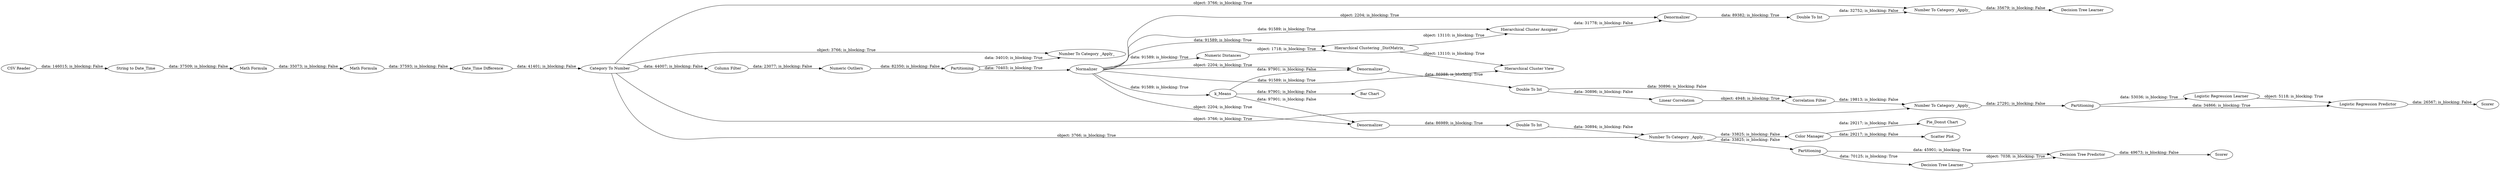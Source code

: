 digraph {
	"9049114027525474034_33" [label="Number To Category _Apply_"]
	"9049114027525474034_37" [label="Bar Chart"]
	"9049114027525474034_43" [label="Pie_Donut Chart"]
	"9049114027525474034_27" [label="Number To Category _Apply_"]
	"9049114027525474034_32" [label="Decision Tree Predictor"]
	"9049114027525474034_1" [label="CSV Reader"]
	"9049114027525474034_15" [label="Hierarchical Cluster View"]
	"9049114027525474034_36" [label=Scorer]
	"9049114027525474034_23" [label="Number To Category _Apply_"]
	"9049114027525474034_30" [label="Linear Correlation"]
	"9049114027525474034_34" [label="Logistic Regression Predictor"]
	"9049114027525474034_19" [label="Decision Tree Learner"]
	"9049114027525474034_29" [label=Denormalizer]
	"9049114027525474034_40" [label=Partitioning]
	"9049114027525474034_2" [label="String to Date_Time"]
	"9049114027525474034_22" [label="Number To Category _Apply_"]
	"9049114027525474034_3" [label="Math Formula"]
	"9049114027525474034_42" [label=Scorer]
	"9049114027525474034_18" [label="Decision Tree Learner"]
	"9049114027525474034_7" [label="Column Filter"]
	"9049114027525474034_10" [label=Partitioning]
	"9049114027525474034_31" [label="Correlation Filter"]
	"9049114027525474034_41" [label=Partitioning]
	"9049114027525474034_21" [label=Denormalizer]
	"9049114027525474034_11" [label=Normalizer]
	"9049114027525474034_13" [label="Numeric Distances"]
	"9049114027525474034_38" [label="Color Manager"]
	"9049114027525474034_26" [label="Logistic Regression Learner"]
	"9049114027525474034_17" [label=k_Means]
	"9049114027525474034_24" [label="Double To Int"]
	"9049114027525474034_39" [label="Scatter Plot"]
	"9049114027525474034_20" [label=Denormalizer]
	"9049114027525474034_14" [label="Hierarchical Clustering _DistMatrix_"]
	"9049114027525474034_28" [label="Double To Int"]
	"9049114027525474034_4" [label="Math Formula"]
	"9049114027525474034_6" [label="Date_Time Difference"]
	"9049114027525474034_8" [label="Category To Number"]
	"9049114027525474034_16" [label="Hierarchical Cluster Assigner"]
	"9049114027525474034_25" [label="Double To Int"]
	"9049114027525474034_9" [label="Numeric Outliers"]
	"9049114027525474034_1" -> "9049114027525474034_2" [label="data: 146015; is_blocking: False"]
	"9049114027525474034_19" -> "9049114027525474034_32" [label="object: 7038; is_blocking: True"]
	"9049114027525474034_38" -> "9049114027525474034_43" [label="data: 29217; is_blocking: False"]
	"9049114027525474034_21" -> "9049114027525474034_24" [label="data: 86989; is_blocking: True"]
	"9049114027525474034_40" -> "9049114027525474034_19" [label="data: 70125; is_blocking: True"]
	"9049114027525474034_22" -> "9049114027525474034_18" [label="data: 35679; is_blocking: False"]
	"9049114027525474034_16" -> "9049114027525474034_20" [label="data: 31778; is_blocking: False"]
	"9049114027525474034_10" -> "9049114027525474034_33" [label="data: 34010; is_blocking: True"]
	"9049114027525474034_11" -> "9049114027525474034_15" [label="data: 91589; is_blocking: True"]
	"9049114027525474034_4" -> "9049114027525474034_6" [label="data: 37593; is_blocking: False"]
	"9049114027525474034_23" -> "9049114027525474034_40" [label="data: 33825; is_blocking: False"]
	"9049114027525474034_40" -> "9049114027525474034_32" [label="data: 45901; is_blocking: True"]
	"9049114027525474034_34" -> "9049114027525474034_42" [label="data: 26567; is_blocking: False"]
	"9049114027525474034_7" -> "9049114027525474034_9" [label="data: 23077; is_blocking: False"]
	"9049114027525474034_8" -> "9049114027525474034_22" [label="object: 3766; is_blocking: True"]
	"9049114027525474034_38" -> "9049114027525474034_39" [label="data: 29217; is_blocking: False"]
	"9049114027525474034_11" -> "9049114027525474034_29" [label="object: 2204; is_blocking: True"]
	"9049114027525474034_13" -> "9049114027525474034_14" [label="object: 1718; is_blocking: True"]
	"9049114027525474034_9" -> "9049114027525474034_10" [label="data: 82350; is_blocking: False"]
	"9049114027525474034_14" -> "9049114027525474034_15" [label="object: 13110; is_blocking: True"]
	"9049114027525474034_3" -> "9049114027525474034_4" [label="data: 35073; is_blocking: False"]
	"9049114027525474034_10" -> "9049114027525474034_11" [label="data: 70403; is_blocking: True"]
	"9049114027525474034_8" -> "9049114027525474034_23" [label="object: 3766; is_blocking: True"]
	"9049114027525474034_6" -> "9049114027525474034_8" [label="data: 41401; is_blocking: False"]
	"9049114027525474034_11" -> "9049114027525474034_16" [label="data: 91589; is_blocking: True"]
	"9049114027525474034_17" -> "9049114027525474034_21" [label="data: 97901; is_blocking: False"]
	"9049114027525474034_28" -> "9049114027525474034_30" [label="data: 30896; is_blocking: False"]
	"9049114027525474034_8" -> "9049114027525474034_33" [label="object: 3766; is_blocking: True"]
	"9049114027525474034_11" -> "9049114027525474034_13" [label="data: 91589; is_blocking: True"]
	"9049114027525474034_11" -> "9049114027525474034_17" [label="data: 91589; is_blocking: True"]
	"9049114027525474034_8" -> "9049114027525474034_7" [label="data: 44007; is_blocking: False"]
	"9049114027525474034_41" -> "9049114027525474034_34" [label="data: 34866; is_blocking: True"]
	"9049114027525474034_14" -> "9049114027525474034_16" [label="object: 13110; is_blocking: True"]
	"9049114027525474034_11" -> "9049114027525474034_20" [label="object: 2204; is_blocking: True"]
	"9049114027525474034_25" -> "9049114027525474034_22" [label="data: 32752; is_blocking: False"]
	"9049114027525474034_28" -> "9049114027525474034_31" [label="data: 30896; is_blocking: False"]
	"9049114027525474034_8" -> "9049114027525474034_27" [label="object: 3766; is_blocking: True"]
	"9049114027525474034_27" -> "9049114027525474034_41" [label="data: 27291; is_blocking: False"]
	"9049114027525474034_24" -> "9049114027525474034_23" [label="data: 30894; is_blocking: False"]
	"9049114027525474034_2" -> "9049114027525474034_3" [label="data: 37509; is_blocking: False"]
	"9049114027525474034_17" -> "9049114027525474034_29" [label="data: 97901; is_blocking: False"]
	"9049114027525474034_29" -> "9049114027525474034_28" [label="data: 86988; is_blocking: True"]
	"9049114027525474034_11" -> "9049114027525474034_14" [label="data: 91589; is_blocking: True"]
	"9049114027525474034_20" -> "9049114027525474034_25" [label="data: 89382; is_blocking: True"]
	"9049114027525474034_31" -> "9049114027525474034_27" [label="data: 19813; is_blocking: False"]
	"9049114027525474034_11" -> "9049114027525474034_21" [label="object: 2204; is_blocking: True"]
	"9049114027525474034_26" -> "9049114027525474034_34" [label="object: 5118; is_blocking: True"]
	"9049114027525474034_32" -> "9049114027525474034_36" [label="data: 49673; is_blocking: False"]
	"9049114027525474034_17" -> "9049114027525474034_37" [label="data: 97901; is_blocking: False"]
	"9049114027525474034_41" -> "9049114027525474034_26" [label="data: 53036; is_blocking: True"]
	"9049114027525474034_23" -> "9049114027525474034_38" [label="data: 33825; is_blocking: False"]
	"9049114027525474034_30" -> "9049114027525474034_31" [label="object: 4948; is_blocking: True"]
	rankdir=LR
}
